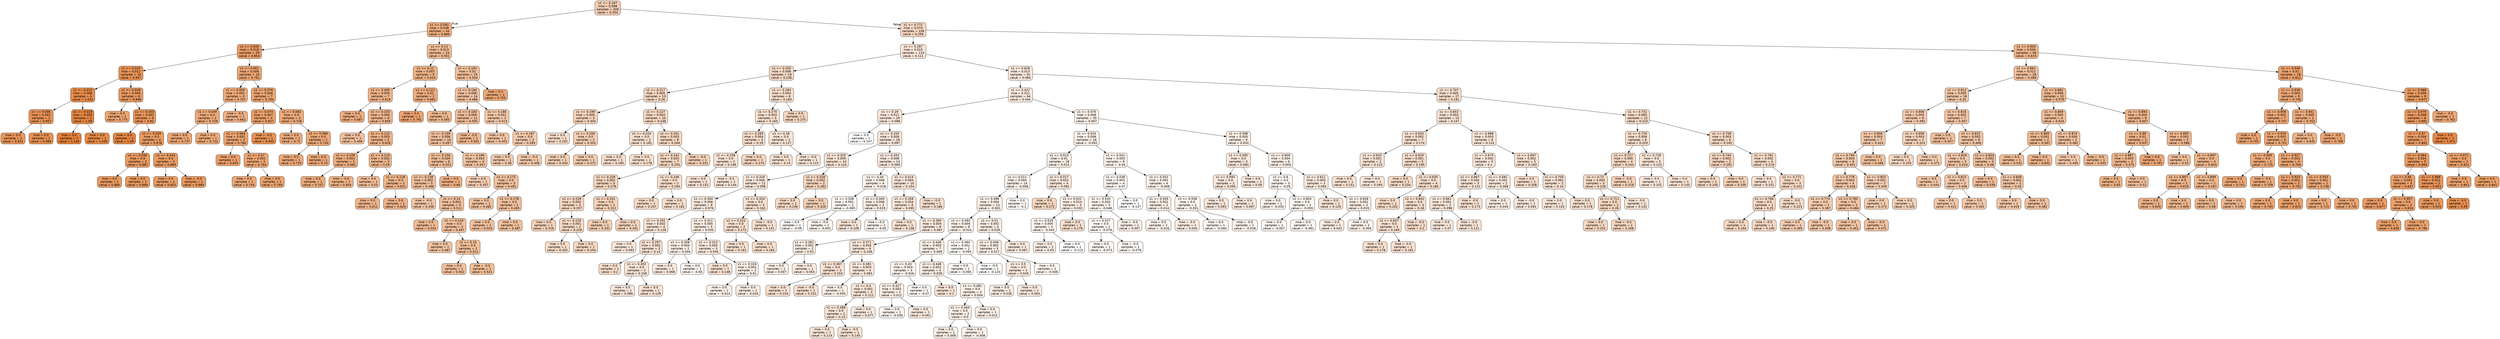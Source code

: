 digraph Tree {
node [shape=box, style="filled, rounded", color="black", fontname=helvetica] ;
edge [fontname=helvetica] ;
0 [label="x1 <= 0.197\nmse = 0.098\nsamples = 200\nvalue = 0.354", fillcolor="#e5813963"] ;
1 [label="x1 <= 0.092\nmse = 0.038\nsamples = 44\nvalue = 0.689", fillcolor="#e58139a5"] ;
0 -> 1 [labeldistance=2.5, labelangle=45, headlabel="True"] ;
2 [label="x1 <= 0.046\nmse = 0.018\nsamples = 20\nvalue = 0.854", fillcolor="#e58139c6"] ;
1 -> 2 ;
3 [label="x1 <= 0.023\nmse = 0.012\nsamples = 10\nvalue = 0.947", fillcolor="#e58139d8"] ;
2 -> 3 ;
4 [label="x1 <= 0.012\nmse = 0.006\nsamples = 4\nvalue = 1.023", fillcolor="#e58139e7"] ;
3 -> 4 ;
5 [label="x1 <= 0.006\nmse = 0.001\nsamples = 2\nvalue = 0.957", fillcolor="#e58139da"] ;
4 -> 5 ;
6 [label="mse = 0.0\nsamples = 1\nvalue = 0.931", fillcolor="#e58139d5"] ;
5 -> 6 ;
7 [label="mse = 0.0\nsamples = 1\nvalue = 0.984", fillcolor="#e58139df"] ;
5 -> 7 ;
8 [label="x1 <= 0.019\nmse = 0.003\nsamples = 2\nvalue = 1.09", fillcolor="#e58139f4"] ;
4 -> 8 ;
9 [label="mse = 0.0\nsamples = 1\nvalue = 1.144", fillcolor="#e58139ff"] ;
8 -> 9 ;
10 [label="mse = 0.0\nsamples = 1\nvalue = 1.035", fillcolor="#e58139ea"] ;
8 -> 10 ;
11 [label="x1 <= 0.028\nmse = 0.009\nsamples = 6\nvalue = 0.896", fillcolor="#e58139ce"] ;
3 -> 11 ;
12 [label="mse = 0.0\nsamples = 1\nvalue = 0.775", fillcolor="#e58139b6"] ;
11 -> 12 ;
13 [label="x1 <= 0.033\nmse = 0.007\nsamples = 5\nvalue = 0.92", fillcolor="#e58139d3"] ;
11 -> 13 ;
14 [label="mse = 0.0\nsamples = 1\nvalue = 1.09", fillcolor="#e58139f4"] ;
13 -> 14 ;
15 [label="x1 <= 0.039\nmse = 0.0\nsamples = 4\nvalue = 0.878", fillcolor="#e58139ca"] ;
13 -> 15 ;
16 [label="x1 <= 0.036\nmse = 0.0\nsamples = 2\nvalue = 0.887", fillcolor="#e58139cc"] ;
15 -> 16 ;
17 [label="mse = 0.0\nsamples = 1\nvalue = 0.884", fillcolor="#e58139cc"] ;
16 -> 17 ;
18 [label="mse = 0.0\nsamples = 1\nvalue = 0.889", fillcolor="#e58139cd"] ;
16 -> 18 ;
19 [label="x1 <= 0.043\nmse = 0.0\nsamples = 2\nvalue = 0.869", fillcolor="#e58139c9"] ;
15 -> 19 ;
20 [label="mse = 0.0\nsamples = 1\nvalue = 0.853", fillcolor="#e58139c6"] ;
19 -> 20 ;
21 [label="mse = -0.0\nsamples = 1\nvalue = 0.884", fillcolor="#e58139cc"] ;
19 -> 21 ;
22 [label="x1 <= 0.061\nmse = 0.006\nsamples = 10\nvalue = 0.761", fillcolor="#e58139b3"] ;
2 -> 22 ;
23 [label="x1 <= 0.055\nmse = 0.001\nsamples = 3\nvalue = 0.707", fillcolor="#e58139a9"] ;
22 -> 23 ;
24 [label="x1 <= 0.049\nmse = 0.0\nsamples = 2\nvalue = 0.729", fillcolor="#e58139ad"] ;
23 -> 24 ;
25 [label="mse = 0.0\nsamples = 1\nvalue = 0.737", fillcolor="#e58139af"] ;
24 -> 25 ;
26 [label="mse = 0.0\nsamples = 1\nvalue = 0.722", fillcolor="#e58139ac"] ;
24 -> 26 ;
27 [label="mse = -0.0\nsamples = 1\nvalue = 0.662", fillcolor="#e58139a0"] ;
23 -> 27 ;
28 [label="x1 <= 0.076\nmse = 0.006\nsamples = 7\nvalue = 0.784", fillcolor="#e58139b8"] ;
22 -> 28 ;
29 [label="x1 <= 0.074\nmse = 0.007\nsamples = 4\nvalue = 0.827", fillcolor="#e58139c0"] ;
28 -> 29 ;
30 [label="x1 <= 0.064\nmse = 0.001\nsamples = 3\nvalue = 0.784", fillcolor="#e58139b8"] ;
29 -> 30 ;
31 [label="mse = 0.0\nsamples = 1\nvalue = 0.825", fillcolor="#e58139c0"] ;
30 -> 31 ;
32 [label="x1 <= 0.07\nmse = 0.001\nsamples = 2\nvalue = 0.764", fillcolor="#e58139b4"] ;
30 -> 32 ;
33 [label="mse = 0.0\nsamples = 1\nvalue = 0.734", fillcolor="#e58139ae"] ;
32 -> 33 ;
34 [label="mse = 0.0\nsamples = 1\nvalue = 0.794", fillcolor="#e58139ba"] ;
32 -> 34 ;
35 [label="mse = -0.0\nsamples = 1\nvalue = 0.955", fillcolor="#e58139da"] ;
29 -> 35 ;
36 [label="x1 <= 0.083\nmse = 0.0\nsamples = 3\nvalue = 0.726", fillcolor="#e58139ac"] ;
28 -> 36 ;
37 [label="mse = 0.0\nsamples = 1\nvalue = 0.71", fillcolor="#e58139a9"] ;
36 -> 37 ;
38 [label="x1 <= 0.089\nmse = 0.0\nsamples = 2\nvalue = 0.734", fillcolor="#e58139ae"] ;
36 -> 38 ;
39 [label="mse = 0.0\nsamples = 1\nvalue = 0.729", fillcolor="#e58139ad"] ;
38 -> 39 ;
40 [label="mse = 0.0\nsamples = 1\nvalue = 0.74", fillcolor="#e58139af"] ;
38 -> 40 ;
41 [label="x1 <= 0.13\nmse = 0.013\nsamples = 24\nvalue = 0.552", fillcolor="#e581398a"] ;
1 -> 41 ;
42 [label="x1 <= 0.12\nmse = 0.007\nsamples = 9\nvalue = 0.633", fillcolor="#e581399a"] ;
41 -> 42 ;
43 [label="x1 <= 0.095\nmse = 0.005\nsamples = 7\nvalue = 0.616", fillcolor="#e5813997"] ;
42 -> 43 ;
44 [label="mse = 0.0\nsamples = 1\nvalue = 0.687", fillcolor="#e58139a5"] ;
43 -> 44 ;
45 [label="x1 <= 0.103\nmse = 0.005\nsamples = 6\nvalue = 0.605", fillcolor="#e5813995"] ;
43 -> 45 ;
46 [label="mse = 0.0\nsamples = 1\nvalue = 0.496", fillcolor="#e581397f"] ;
45 -> 46 ;
47 [label="x1 <= 0.112\nmse = 0.003\nsamples = 5\nvalue = 0.626", fillcolor="#e5813999"] ;
45 -> 47 ;
48 [label="x1 <= 0.109\nmse = 0.001\nsamples = 2\nvalue = 0.681", fillcolor="#e58139a3"] ;
47 -> 48 ;
49 [label="mse = 0.0\nsamples = 1\nvalue = 0.707", fillcolor="#e58139a9"] ;
48 -> 49 ;
50 [label="mse = -0.0\nsamples = 1\nvalue = 0.654", fillcolor="#e581399e"] ;
48 -> 50 ;
51 [label="x1 <= 0.115\nmse = 0.002\nsamples = 3\nvalue = 0.59", fillcolor="#e5813992"] ;
47 -> 51 ;
52 [label="mse = 0.0\nsamples = 1\nvalue = 0.53", fillcolor="#e5813986"] ;
51 -> 52 ;
53 [label="x1 <= 0.118\nmse = 0.0\nsamples = 2\nvalue = 0.621", fillcolor="#e5813998"] ;
51 -> 53 ;
54 [label="mse = 0.0\nsamples = 1\nvalue = 0.612", fillcolor="#e5813996"] ;
53 -> 54 ;
55 [label="mse = 0.0\nsamples = 1\nvalue = 0.629", fillcolor="#e5813999"] ;
53 -> 55 ;
56 [label="x1 <= 0.121\nmse = 0.01\nsamples = 2\nvalue = 0.692", fillcolor="#e58139a6"] ;
42 -> 56 ;
57 [label="mse = 0.0\nsamples = 1\nvalue = 0.791", fillcolor="#e58139b9"] ;
56 -> 57 ;
58 [label="mse = 0.0\nsamples = 1\nvalue = 0.593", fillcolor="#e5813992"] ;
56 -> 58 ;
59 [label="x1 <= 0.191\nmse = 0.01\nsamples = 15\nvalue = 0.504", fillcolor="#e5813981"] ;
41 -> 59 ;
60 [label="x1 <= 0.184\nmse = 0.006\nsamples = 14\nvalue = 0.486", fillcolor="#e581397d"] ;
59 -> 60 ;
61 [label="x1 <= 0.183\nmse = 0.006\nsamples = 11\nvalue = 0.505", fillcolor="#e5813981"] ;
60 -> 61 ;
62 [label="x1 <= 0.159\nmse = 0.006\nsamples = 10\nvalue = 0.497", fillcolor="#e581397f"] ;
61 -> 62 ;
63 [label="x1 <= 0.156\nmse = 0.005\nsamples = 6\nvalue = 0.523", fillcolor="#e5813984"] ;
62 -> 63 ;
64 [label="x1 <= 0.139\nmse = 0.002\nsamples = 5\nvalue = 0.496", fillcolor="#e581397f"] ;
63 -> 64 ;
65 [label="mse = -0.0\nsamples = 1\nvalue = 0.436", fillcolor="#e5813973"] ;
64 -> 65 ;
66 [label="x1 <= 0.14\nmse = 0.001\nsamples = 4\nvalue = 0.511", fillcolor="#e5813982"] ;
64 -> 66 ;
67 [label="mse = 0.0\nsamples = 1\nvalue = 0.554", fillcolor="#e581398a"] ;
66 -> 67 ;
68 [label="x1 <= 0.143\nmse = 0.0\nsamples = 3\nvalue = 0.497", fillcolor="#e581397f"] ;
66 -> 68 ;
69 [label="mse = 0.0\nsamples = 1\nvalue = 0.467", fillcolor="#e5813979"] ;
68 -> 69 ;
70 [label="x1 <= 0.15\nmse = 0.0\nsamples = 2\nvalue = 0.512", fillcolor="#e5813982"] ;
68 -> 70 ;
71 [label="mse = 0.0\nsamples = 1\nvalue = 0.502", fillcolor="#e5813980"] ;
70 -> 71 ;
72 [label="mse = -0.0\nsamples = 1\nvalue = 0.521", fillcolor="#e5813984"] ;
70 -> 72 ;
73 [label="mse = 0.0\nsamples = 1\nvalue = 0.66", fillcolor="#e581399f"] ;
63 -> 73 ;
74 [label="x1 <= 0.166\nmse = 0.003\nsamples = 4\nvalue = 0.457", fillcolor="#e5813977"] ;
62 -> 74 ;
75 [label="mse = 0.0\nsamples = 1\nvalue = 0.357", fillcolor="#e5813964"] ;
74 -> 75 ;
76 [label="x1 <= 0.172\nmse = 0.0\nsamples = 3\nvalue = 0.491", fillcolor="#e581397e"] ;
74 -> 76 ;
77 [label="mse = 0.0\nsamples = 1\nvalue = 0.482", fillcolor="#e581397c"] ;
76 -> 77 ;
78 [label="x1 <= 0.178\nmse = 0.0\nsamples = 2\nvalue = 0.495", fillcolor="#e581397f"] ;
76 -> 78 ;
79 [label="mse = 0.0\nsamples = 1\nvalue = 0.503", fillcolor="#e5813980"] ;
78 -> 79 ;
80 [label="mse = 0.0\nsamples = 1\nvalue = 0.487", fillcolor="#e581397d"] ;
78 -> 80 ;
81 [label="mse = -0.0\nsamples = 1\nvalue = 0.591", fillcolor="#e5813992"] ;
61 -> 81 ;
82 [label="x1 <= 0.186\nmse = 0.001\nsamples = 3\nvalue = 0.413", fillcolor="#e581396f"] ;
60 -> 82 ;
83 [label="mse = 0.0\nsamples = 1\nvalue = 0.453", fillcolor="#e5813977"] ;
82 -> 83 ;
84 [label="x1 <= 0.187\nmse = 0.0\nsamples = 2\nvalue = 0.393", fillcolor="#e581396b"] ;
82 -> 84 ;
85 [label="mse = 0.0\nsamples = 1\nvalue = 0.38", fillcolor="#e5813968"] ;
84 -> 85 ;
86 [label="mse = -0.0\nsamples = 1\nvalue = 0.406", fillcolor="#e581396d"] ;
84 -> 86 ;
87 [label="mse = 0.0\nsamples = 1\nvalue = 0.755", fillcolor="#e58139b2"] ;
59 -> 87 ;
88 [label="x1 <= 0.772\nmse = 0.074\nsamples = 156\nvalue = 0.259", fillcolor="#e5813950"] ;
0 -> 88 [labeldistance=2.5, labelangle=-45, headlabel="False"] ;
89 [label="x1 <= 0.287\nmse = 0.015\nsamples = 110\nvalue = 0.111", fillcolor="#e5813933"] ;
88 -> 89 ;
90 [label="x1 <= 0.255\nmse = 0.006\nsamples = 19\nvalue = 0.236", fillcolor="#e581394c"] ;
89 -> 90 ;
91 [label="x1 <= 0.217\nmse = 0.005\nsamples = 13\nvalue = 0.26", fillcolor="#e5813951"] ;
90 -> 91 ;
92 [label="x1 <= 0.199\nmse = 0.005\nsamples = 3\nvalue = 0.303", fillcolor="#e5813959"] ;
91 -> 92 ;
93 [label="mse = 0.0\nsamples = 1\nvalue = 0.202", fillcolor="#e5813945"] ;
92 -> 93 ;
94 [label="x1 <= 0.206\nmse = 0.0\nsamples = 2\nvalue = 0.353", fillcolor="#e5813963"] ;
92 -> 94 ;
95 [label="mse = 0.0\nsamples = 1\nvalue = 0.334", fillcolor="#e581395f"] ;
94 -> 95 ;
96 [label="mse = 0.0\nsamples = 1\nvalue = 0.372", fillcolor="#e5813967"] ;
94 -> 96 ;
97 [label="x1 <= 0.227\nmse = 0.004\nsamples = 10\nvalue = 0.248", fillcolor="#e581394e"] ;
91 -> 97 ;
98 [label="x1 <= 0.224\nmse = 0.0\nsamples = 2\nvalue = 0.181", fillcolor="#e5813941"] ;
97 -> 98 ;
99 [label="mse = 0.0\nsamples = 1\nvalue = 0.185", fillcolor="#e5813942"] ;
98 -> 99 ;
100 [label="mse = 0.0\nsamples = 1\nvalue = 0.178", fillcolor="#e5813940"] ;
98 -> 100 ;
101 [label="x1 <= 0.251\nmse = 0.003\nsamples = 8\nvalue = 0.264", fillcolor="#e5813951"] ;
97 -> 101 ;
102 [label="x1 <= 0.242\nmse = 0.003\nsamples = 7\nvalue = 0.255", fillcolor="#e581394f"] ;
101 -> 102 ;
103 [label="x1 <= 0.239\nmse = 0.002\nsamples = 5\nvalue = 0.279", fillcolor="#e5813954"] ;
102 -> 103 ;
104 [label="x1 <= 0.228\nmse = 0.002\nsamples = 3\nvalue = 0.257", fillcolor="#e5813950"] ;
103 -> 104 ;
105 [label="mse = 0.0\nsamples = 1\nvalue = 0.316", fillcolor="#e581395b"] ;
104 -> 105 ;
106 [label="x1 <= 0.233\nmse = 0.001\nsamples = 2\nvalue = 0.228", fillcolor="#e581394a"] ;
104 -> 106 ;
107 [label="mse = 0.0\nsamples = 1\nvalue = 0.202", fillcolor="#e5813945"] ;
106 -> 107 ;
108 [label="mse = 0.0\nsamples = 1\nvalue = 0.254", fillcolor="#e581394f"] ;
106 -> 108 ;
109 [label="x1 <= 0.241\nmse = 0.0\nsamples = 2\nvalue = 0.312", fillcolor="#e581395b"] ;
103 -> 109 ;
110 [label="mse = 0.0\nsamples = 1\nvalue = 0.332", fillcolor="#e581395f"] ;
109 -> 110 ;
111 [label="mse = 0.0\nsamples = 1\nvalue = 0.291", fillcolor="#e5813957"] ;
109 -> 111 ;
112 [label="x1 <= 0.246\nmse = 0.0\nsamples = 2\nvalue = 0.194", fillcolor="#e5813943"] ;
102 -> 112 ;
113 [label="mse = 0.0\nsamples = 1\nvalue = 0.207", fillcolor="#e5813946"] ;
112 -> 113 ;
114 [label="mse = 0.0\nsamples = 1\nvalue = 0.181", fillcolor="#e5813941"] ;
112 -> 114 ;
115 [label="mse = -0.0\nsamples = 1\nvalue = 0.331", fillcolor="#e581395f"] ;
101 -> 115 ;
116 [label="x1 <= 0.283\nmse = 0.004\nsamples = 6\nvalue = 0.183", fillcolor="#e5813941"] ;
90 -> 116 ;
117 [label="x1 <= 0.275\nmse = 0.003\nsamples = 5\nvalue = 0.165", fillcolor="#e581393e"] ;
116 -> 117 ;
118 [label="x1 <= 0.265\nmse = 0.004\nsamples = 3\nvalue = 0.19", fillcolor="#e5813943"] ;
117 -> 118 ;
119 [label="x1 <= 0.258\nmse = 0.0\nsamples = 2\nvalue = 0.148", fillcolor="#e581393a"] ;
118 -> 119 ;
120 [label="mse = 0.0\nsamples = 1\nvalue = 0.152", fillcolor="#e581393b"] ;
119 -> 120 ;
121 [label="mse = -0.0\nsamples = 1\nvalue = 0.144", fillcolor="#e581393a"] ;
119 -> 121 ;
122 [label="mse = 0.0\nsamples = 1\nvalue = 0.274", fillcolor="#e5813953"] ;
118 -> 122 ;
123 [label="x1 <= 0.28\nmse = 0.0\nsamples = 2\nvalue = 0.127", fillcolor="#e5813936"] ;
117 -> 123 ;
124 [label="mse = 0.0\nsamples = 1\nvalue = 0.14", fillcolor="#e5813939"] ;
123 -> 124 ;
125 [label="mse = -0.0\nsamples = 1\nvalue = 0.115", fillcolor="#e5813934"] ;
123 -> 125 ;
126 [label="mse = 0.0\nsamples = 1\nvalue = 0.275", fillcolor="#e5813953"] ;
116 -> 126 ;
127 [label="x1 <= 0.628\nmse = 0.013\nsamples = 91\nvalue = 0.084", fillcolor="#e581392e"] ;
89 -> 127 ;
128 [label="x1 <= 0.422\nmse = 0.011\nsamples = 64\nvalue = 0.044", fillcolor="#e5813926"] ;
127 -> 128 ;
129 [label="x1 <= 0.29\nmse = 0.011\nsamples = 29\nvalue = 0.088", fillcolor="#e581392f"] ;
128 -> 129 ;
130 [label="mse = 0.0\nsamples = 1\nvalue = -0.147", fillcolor="#e5813900"] ;
129 -> 130 ;
131 [label="x1 <= 0.334\nmse = 0.009\nsamples = 28\nvalue = 0.097", fillcolor="#e5813930"] ;
129 -> 131 ;
132 [label="x1 <= 0.325\nmse = 0.009\nsamples = 14\nvalue = 0.124", fillcolor="#e5813936"] ;
131 -> 132 ;
133 [label="x1 <= 0.319\nmse = 0.006\nsamples = 12\nvalue = 0.098", fillcolor="#e5813930"] ;
132 -> 133 ;
134 [label="x1 <= 0.304\nmse = 0.006\nsamples = 9\nvalue = 0.076", fillcolor="#e581392c"] ;
133 -> 134 ;
135 [label="x1 <= 0.292\nmse = 0.002\nsamples = 4\nvalue = 0.128", fillcolor="#e5813936"] ;
134 -> 135 ;
136 [label="mse = 0.0\nsamples = 1\nvalue = 0.093", fillcolor="#e581392f"] ;
135 -> 136 ;
137 [label="x1 <= 0.297\nmse = 0.002\nsamples = 3\nvalue = 0.14", fillcolor="#e5813939"] ;
135 -> 137 ;
138 [label="mse = 0.0\nsamples = 1\nvalue = 0.2", fillcolor="#e5813945"] ;
137 -> 138 ;
139 [label="x1 <= 0.303\nmse = 0.0\nsamples = 2\nvalue = 0.109", fillcolor="#e5813933"] ;
137 -> 139 ;
140 [label="mse = 0.0\nsamples = 1\nvalue = 0.089", fillcolor="#e581392f"] ;
139 -> 140 ;
141 [label="mse = 0.0\nsamples = 1\nvalue = 0.129", fillcolor="#e5813937"] ;
139 -> 141 ;
142 [label="x1 <= 0.311\nmse = 0.005\nsamples = 5\nvalue = 0.035", fillcolor="#e5813924"] ;
134 -> 142 ;
143 [label="x1 <= 0.308\nmse = 0.004\nsamples = 2\nvalue = 0.004", fillcolor="#e581391e"] ;
142 -> 143 ;
144 [label="mse = 0.0\nsamples = 1\nvalue = 0.068", fillcolor="#e581392b"] ;
143 -> 144 ;
145 [label="mse = 0.0\nsamples = 1\nvalue = -0.06", fillcolor="#e5813911"] ;
143 -> 145 ;
146 [label="x1 <= 0.313\nmse = 0.005\nsamples = 3\nvalue = 0.056", fillcolor="#e5813928"] ;
142 -> 146 ;
147 [label="mse = 0.0\nsamples = 1\nvalue = 0.148", fillcolor="#e581393a"] ;
146 -> 147 ;
148 [label="x1 <= 0.316\nmse = 0.001\nsamples = 2\nvalue = 0.01", fillcolor="#e581391f"] ;
146 -> 148 ;
149 [label="mse = 0.0\nsamples = 1\nvalue = -0.014", fillcolor="#e581391a"] ;
148 -> 149 ;
150 [label="mse = 0.0\nsamples = 1\nvalue = 0.034", fillcolor="#e5813924"] ;
148 -> 150 ;
151 [label="x1 <= 0.324\nmse = 0.0\nsamples = 3\nvalue = 0.162", fillcolor="#e581393d"] ;
133 -> 151 ;
152 [label="x1 <= 0.322\nmse = 0.0\nsamples = 2\nvalue = 0.172", fillcolor="#e581393f"] ;
151 -> 152 ;
153 [label="mse = 0.0\nsamples = 1\nvalue = 0.161", fillcolor="#e581393d"] ;
152 -> 153 ;
154 [label="mse = 0.0\nsamples = 1\nvalue = 0.184", fillcolor="#e5813941"] ;
152 -> 154 ;
155 [label="mse = -0.0\nsamples = 1\nvalue = 0.141", fillcolor="#e5813939"] ;
151 -> 155 ;
156 [label="x1 <= 0.328\nmse = 0.002\nsamples = 2\nvalue = 0.282", fillcolor="#e5813955"] ;
132 -> 156 ;
157 [label="mse = 0.0\nsamples = 1\nvalue = 0.236", fillcolor="#e581394c"] ;
156 -> 157 ;
158 [label="mse = 0.0\nsamples = 1\nvalue = 0.329", fillcolor="#e581395e"] ;
156 -> 158 ;
159 [label="x1 <= 0.353\nmse = 0.008\nsamples = 14\nvalue = 0.069", fillcolor="#e581392b"] ;
131 -> 159 ;
160 [label="x1 <= 0.34\nmse = 0.006\nsamples = 4\nvalue = -0.018", fillcolor="#e581391a"] ;
159 -> 160 ;
161 [label="x1 <= 0.338\nmse = 0.001\nsamples = 2\nvalue = -0.065", fillcolor="#e5813910"] ;
160 -> 161 ;
162 [label="mse = 0.0\nsamples = 1\nvalue = -0.09", fillcolor="#e581390b"] ;
161 -> 162 ;
163 [label="mse = -0.0\nsamples = 1\nvalue = -0.041", fillcolor="#e5813915"] ;
161 -> 163 ;
164 [label="x1 <= 0.345\nmse = 0.006\nsamples = 2\nvalue = 0.029", fillcolor="#e5813923"] ;
160 -> 164 ;
165 [label="mse = 0.0\nsamples = 1\nvalue = 0.109", fillcolor="#e5813933"] ;
164 -> 165 ;
166 [label="mse = -0.0\nsamples = 1\nvalue = -0.05", fillcolor="#e5813913"] ;
164 -> 166 ;
167 [label="x1 <= 0.414\nmse = 0.004\nsamples = 10\nvalue = 0.104", fillcolor="#e5813932"] ;
159 -> 167 ;
168 [label="x1 <= 0.358\nmse = 0.004\nsamples = 9\nvalue = 0.095", fillcolor="#e5813930"] ;
167 -> 168 ;
169 [label="mse = 0.0\nsamples = 1\nvalue = 0.158", fillcolor="#e581393c"] ;
168 -> 169 ;
170 [label="x1 <= 0.365\nmse = 0.004\nsamples = 8\nvalue = 0.087", fillcolor="#e581392e"] ;
168 -> 170 ;
171 [label="x1 <= 0.361\nmse = 0.001\nsamples = 2\nvalue = 0.03", fillcolor="#e5813923"] ;
170 -> 171 ;
172 [label="mse = 0.0\nsamples = 1\nvalue = 0.007", fillcolor="#e581391e"] ;
171 -> 172 ;
173 [label="mse = 0.0\nsamples = 1\nvalue = 0.054", fillcolor="#e5813928"] ;
171 -> 173 ;
174 [label="x1 <= 0.371\nmse = 0.003\nsamples = 6\nvalue = 0.106", fillcolor="#e5813932"] ;
170 -> 174 ;
175 [label="x1 <= 0.367\nmse = 0.0\nsamples = 2\nvalue = 0.153", fillcolor="#e581393b"] ;
174 -> 175 ;
176 [label="mse = 0.0\nsamples = 1\nvalue = 0.154", fillcolor="#e581393c"] ;
175 -> 176 ;
177 [label="mse = -0.0\nsamples = 1\nvalue = 0.152", fillcolor="#e581393b"] ;
175 -> 177 ;
178 [label="x1 <= 0.381\nmse = 0.003\nsamples = 4\nvalue = 0.083", fillcolor="#e581392d"] ;
174 -> 178 ;
179 [label="mse = 0.0\nsamples = 1\nvalue = -0.005", fillcolor="#e581391c"] ;
178 -> 179 ;
180 [label="x1 <= 0.4\nmse = 0.001\nsamples = 3\nvalue = 0.112", fillcolor="#e5813933"] ;
178 -> 180 ;
181 [label="x1 <= 0.388\nmse = 0.0\nsamples = 2\nvalue = 0.13", fillcolor="#e5813937"] ;
180 -> 181 ;
182 [label="mse = 0.0\nsamples = 1\nvalue = 0.114", fillcolor="#e5813934"] ;
181 -> 182 ;
183 [label="mse = -0.0\nsamples = 1\nvalue = 0.145", fillcolor="#e581393a"] ;
181 -> 183 ;
184 [label="mse = 0.0\nsamples = 1\nvalue = 0.077", fillcolor="#e581392c"] ;
180 -> 184 ;
185 [label="mse = -0.0\nsamples = 1\nvalue = 0.186", fillcolor="#e5813942"] ;
167 -> 185 ;
186 [label="x1 <= 0.576\nmse = 0.008\nsamples = 35\nvalue = 0.007", fillcolor="#e581391e"] ;
128 -> 186 ;
187 [label="x1 <= 0.524\nmse = 0.008\nsamples = 26\nvalue = -0.002", fillcolor="#e581391d"] ;
186 -> 187 ;
188 [label="x1 <= 0.513\nmse = 0.01\nsamples = 18\nvalue = 0.014", fillcolor="#e5813920"] ;
187 -> 188 ;
189 [label="x1 <= 0.511\nmse = 0.004\nsamples = 14\nvalue = -0.008", fillcolor="#e581391c"] ;
188 -> 189 ;
190 [label="x1 <= 0.496\nmse = 0.004\nsamples = 13\nvalue = -0.001", fillcolor="#e581391d"] ;
189 -> 190 ;
191 [label="x1 <= 0.492\nmse = 0.004\nsamples = 9\nvalue = -0.014", fillcolor="#e581391a"] ;
190 -> 191 ;
192 [label="x1 <= 0.436\nmse = 0.003\nsamples = 7\nvalue = 0.009", fillcolor="#e581391f"] ;
191 -> 192 ;
193 [label="x1 <= 0.43\nmse = 0.003\nsamples = 3\nvalue = -0.016", fillcolor="#e581391a"] ;
192 -> 193 ;
194 [label="x1 <= 0.427\nmse = 0.003\nsamples = 2\nvalue = 0.011", fillcolor="#e581391f"] ;
193 -> 194 ;
195 [label="mse = 0.0\nsamples = 1\nvalue = -0.039", fillcolor="#e5813915"] ;
194 -> 195 ;
196 [label="mse = 0.0\nsamples = 1\nvalue = 0.061", fillcolor="#e5813929"] ;
194 -> 196 ;
197 [label="mse = 0.0\nsamples = 1\nvalue = -0.07", fillcolor="#e581390f"] ;
193 -> 197 ;
198 [label="x1 <= 0.448\nmse = 0.002\nsamples = 4\nvalue = 0.028", fillcolor="#e5813923"] ;
192 -> 198 ;
199 [label="mse = 0.0\nsamples = 1\nvalue = 0.1", fillcolor="#e5813931"] ;
198 -> 199 ;
200 [label="x1 <= 0.481\nmse = 0.0\nsamples = 3\nvalue = 0.004", fillcolor="#e581391e"] ;
198 -> 200 ;
201 [label="x1 <= 0.464\nmse = 0.0\nsamples = 2\nvalue = 0.0", fillcolor="#e581391d"] ;
200 -> 201 ;
202 [label="mse = 0.0\nsamples = 1\nvalue = 0.009", fillcolor="#e581391f"] ;
201 -> 202 ;
203 [label="mse = 0.0\nsamples = 1\nvalue = -0.008", fillcolor="#e581391b"] ;
201 -> 203 ;
204 [label="mse = 0.0\nsamples = 1\nvalue = 0.012", fillcolor="#e581391f"] ;
200 -> 204 ;
205 [label="x1 <= 0.494\nmse = 0.001\nsamples = 2\nvalue = -0.095", fillcolor="#e581390a"] ;
191 -> 205 ;
206 [label="mse = 0.0\nsamples = 1\nvalue = -0.065", fillcolor="#e5813910"] ;
205 -> 206 ;
207 [label="mse = -0.0\nsamples = 1\nvalue = -0.124", fillcolor="#e5813905"] ;
205 -> 207 ;
208 [label="x1 <= 0.51\nmse = 0.002\nsamples = 4\nvalue = 0.029", fillcolor="#e5813923"] ;
190 -> 208 ;
209 [label="x1 <= 0.506\nmse = 0.002\nsamples = 3\nvalue = 0.017", fillcolor="#e5813920"] ;
208 -> 209 ;
210 [label="x1 <= 0.5\nmse = 0.0\nsamples = 2\nvalue = 0.049", fillcolor="#e5813927"] ;
209 -> 210 ;
211 [label="mse = 0.0\nsamples = 1\nvalue = 0.036", fillcolor="#e5813924"] ;
210 -> 211 ;
212 [label="mse = 0.0\nsamples = 1\nvalue = 0.063", fillcolor="#e581392a"] ;
210 -> 212 ;
213 [label="mse = 0.0\nsamples = 1\nvalue = -0.048", fillcolor="#e5813914"] ;
209 -> 213 ;
214 [label="mse = 0.0\nsamples = 1\nvalue = 0.067", fillcolor="#e581392a"] ;
208 -> 214 ;
215 [label="mse = 0.0\nsamples = 1\nvalue = -0.1", fillcolor="#e5813909"] ;
189 -> 215 ;
216 [label="x1 <= 0.517\nmse = 0.022\nsamples = 4\nvalue = 0.092", fillcolor="#e581392f"] ;
188 -> 216 ;
217 [label="mse = 0.0\nsamples = 1\nvalue = 0.273", fillcolor="#e5813953"] ;
216 -> 217 ;
218 [label="x1 <= 0.521\nmse = 0.014\nsamples = 3\nvalue = 0.032", fillcolor="#e5813923"] ;
216 -> 218 ;
219 [label="x1 <= 0.519\nmse = 0.005\nsamples = 2\nvalue = -0.042", fillcolor="#e5813915"] ;
218 -> 219 ;
220 [label="mse = 0.0\nsamples = 1\nvalue = 0.03", fillcolor="#e5813923"] ;
219 -> 220 ;
221 [label="mse = 0.0\nsamples = 1\nvalue = -0.113", fillcolor="#e5813907"] ;
219 -> 221 ;
222 [label="mse = 0.0\nsamples = 1\nvalue = 0.179", fillcolor="#e5813940"] ;
218 -> 222 ;
223 [label="x1 <= 0.541\nmse = 0.003\nsamples = 8\nvalue = -0.04", fillcolor="#e5813915"] ;
187 -> 223 ;
224 [label="x1 <= 0.538\nmse = 0.003\nsamples = 4\nvalue = -0.07", fillcolor="#e581390f"] ;
223 -> 224 ;
225 [label="x1 <= 0.533\nmse = 0.002\nsamples = 3\nvalue = -0.048", fillcolor="#e5813914"] ;
224 -> 225 ;
226 [label="x1 <= 0.527\nmse = 0.0\nsamples = 2\nvalue = -0.076", fillcolor="#e581390e"] ;
225 -> 226 ;
227 [label="mse = 0.0\nsamples = 1\nvalue = -0.073", fillcolor="#e581390f"] ;
226 -> 227 ;
228 [label="mse = -0.0\nsamples = 1\nvalue = -0.079", fillcolor="#e581390e"] ;
226 -> 228 ;
229 [label="mse = -0.0\nsamples = 1\nvalue = 0.007", fillcolor="#e581391f"] ;
225 -> 229 ;
230 [label="mse = 0.0\nsamples = 1\nvalue = -0.137", fillcolor="#e5813902"] ;
224 -> 230 ;
231 [label="x1 <= 0.551\nmse = 0.001\nsamples = 4\nvalue = -0.009", fillcolor="#e581391b"] ;
223 -> 231 ;
232 [label="x1 <= 0.545\nmse = 0.001\nsamples = 2\nvalue = 0.014", fillcolor="#e5813920"] ;
231 -> 232 ;
233 [label="mse = 0.0\nsamples = 1\nvalue = -0.016", fillcolor="#e581391a"] ;
232 -> 233 ;
234 [label="mse = -0.0\nsamples = 1\nvalue = 0.045", fillcolor="#e5813926"] ;
232 -> 234 ;
235 [label="x1 <= 0.558\nmse = 0.0\nsamples = 2\nvalue = -0.031", fillcolor="#e5813917"] ;
231 -> 235 ;
236 [label="mse = 0.0\nsamples = 1\nvalue = -0.044", fillcolor="#e5813914"] ;
235 -> 236 ;
237 [label="mse = -0.0\nsamples = 1\nvalue = -0.018", fillcolor="#e5813919"] ;
235 -> 237 ;
238 [label="x1 <= 0.598\nmse = 0.005\nsamples = 9\nvalue = 0.033", fillcolor="#e5813924"] ;
186 -> 238 ;
239 [label="x1 <= 0.595\nmse = 0.0\nsamples = 3\nvalue = 0.093", fillcolor="#e581392f"] ;
238 -> 239 ;
240 [label="x1 <= 0.592\nmse = 0.0\nsamples = 2\nvalue = 0.095", fillcolor="#e5813930"] ;
239 -> 240 ;
241 [label="mse = 0.0\nsamples = 1\nvalue = 0.093", fillcolor="#e581392f"] ;
240 -> 241 ;
242 [label="mse = 0.0\nsamples = 1\nvalue = 0.097", fillcolor="#e5813930"] ;
240 -> 242 ;
243 [label="mse = 0.0\nsamples = 1\nvalue = 0.09", fillcolor="#e581392f"] ;
239 -> 243 ;
244 [label="x1 <= 0.609\nmse = 0.004\nsamples = 6\nvalue = 0.003", fillcolor="#e581391e"] ;
238 -> 244 ;
245 [label="x1 <= 0.6\nmse = 0.0\nsamples = 3\nvalue = -0.05", fillcolor="#e5813913"] ;
244 -> 245 ;
246 [label="mse = 0.0\nsamples = 1\nvalue = -0.033", fillcolor="#e5813917"] ;
245 -> 246 ;
247 [label="x1 <= 0.604\nmse = 0.0\nsamples = 2\nvalue = -0.059", fillcolor="#e5813911"] ;
245 -> 247 ;
248 [label="mse = 0.0\nsamples = 1\nvalue = -0.057", fillcolor="#e5813912"] ;
247 -> 248 ;
249 [label="mse = 0.0\nsamples = 1\nvalue = -0.061", fillcolor="#e5813911"] ;
247 -> 249 ;
250 [label="x1 <= 0.611\nmse = 0.003\nsamples = 3\nvalue = 0.056", fillcolor="#e5813928"] ;
244 -> 250 ;
251 [label="mse = 0.0\nsamples = 1\nvalue = 0.129", fillcolor="#e5813937"] ;
250 -> 251 ;
252 [label="x1 <= 0.618\nmse = 0.001\nsamples = 2\nvalue = 0.019", fillcolor="#e5813921"] ;
250 -> 252 ;
253 [label="mse = 0.0\nsamples = 1\nvalue = 0.042", fillcolor="#e5813925"] ;
252 -> 253 ;
254 [label="mse = 0.0\nsamples = 1\nvalue = -0.004", fillcolor="#e581391c"] ;
252 -> 254 ;
255 [label="x1 <= 0.707\nmse = 0.005\nsamples = 27\nvalue = 0.181", fillcolor="#e5813941"] ;
127 -> 255 ;
256 [label="x1 <= 0.653\nmse = 0.003\nsamples = 15\nvalue = 0.147", fillcolor="#e581393a"] ;
255 -> 256 ;
257 [label="x1 <= 0.633\nmse = 0.002\nsamples = 7\nvalue = 0.174", fillcolor="#e5813940"] ;
256 -> 257 ;
258 [label="x1 <= 0.633\nmse = 0.001\nsamples = 2\nvalue = 0.123", fillcolor="#e5813935"] ;
257 -> 258 ;
259 [label="mse = 0.0\nsamples = 1\nvalue = 0.151", fillcolor="#e581393b"] ;
258 -> 259 ;
260 [label="mse = 0.0\nsamples = 1\nvalue = 0.094", fillcolor="#e5813930"] ;
258 -> 260 ;
261 [label="x1 <= 0.633\nmse = 0.001\nsamples = 5\nvalue = 0.195", fillcolor="#e5813944"] ;
257 -> 261 ;
262 [label="mse = 0.0\nsamples = 1\nvalue = 0.234", fillcolor="#e581394b"] ;
261 -> 262 ;
263 [label="x1 <= 0.635\nmse = 0.0\nsamples = 4\nvalue = 0.185", fillcolor="#e5813942"] ;
261 -> 263 ;
264 [label="mse = 0.0\nsamples = 1\nvalue = 0.202", fillcolor="#e5813945"] ;
263 -> 264 ;
265 [label="x1 <= 0.641\nmse = 0.0\nsamples = 3\nvalue = 0.18", fillcolor="#e5813941"] ;
263 -> 265 ;
266 [label="x1 <= 0.637\nmse = 0.0\nsamples = 2\nvalue = 0.169", fillcolor="#e581393f"] ;
265 -> 266 ;
267 [label="mse = 0.0\nsamples = 1\nvalue = 0.178", fillcolor="#e5813940"] ;
266 -> 267 ;
268 [label="mse = -0.0\nsamples = 1\nvalue = 0.161", fillcolor="#e581393d"] ;
266 -> 268 ;
269 [label="mse = -0.0\nsamples = 1\nvalue = 0.2", fillcolor="#e5813945"] ;
265 -> 269 ;
270 [label="x1 <= 0.688\nmse = 0.003\nsamples = 8\nvalue = 0.124", fillcolor="#e5813935"] ;
256 -> 270 ;
271 [label="x1 <= 0.675\nmse = 0.002\nsamples = 5\nvalue = 0.1", fillcolor="#e5813931"] ;
270 -> 271 ;
272 [label="x1 <= 0.667\nmse = 0.002\nsamples = 3\nvalue = 0.121", fillcolor="#e5813935"] ;
271 -> 272 ;
273 [label="x1 <= 0.661\nmse = 0.001\nsamples = 2\nvalue = 0.096", fillcolor="#e5813930"] ;
272 -> 273 ;
274 [label="mse = 0.0\nsamples = 1\nvalue = 0.07", fillcolor="#e581392b"] ;
273 -> 274 ;
275 [label="mse = -0.0\nsamples = 1\nvalue = 0.121", fillcolor="#e5813935"] ;
273 -> 275 ;
276 [label="mse = -0.0\nsamples = 1\nvalue = 0.173", fillcolor="#e581393f"] ;
272 -> 276 ;
277 [label="x1 <= 0.681\nmse = 0.001\nsamples = 2\nvalue = 0.068", fillcolor="#e581392a"] ;
271 -> 277 ;
278 [label="mse = 0.0\nsamples = 1\nvalue = 0.044", fillcolor="#e5813926"] ;
277 -> 278 ;
279 [label="mse = -0.0\nsamples = 1\nvalue = 0.091", fillcolor="#e581392f"] ;
277 -> 279 ;
280 [label="x1 <= 0.697\nmse = 0.002\nsamples = 3\nvalue = 0.163", fillcolor="#e581393d"] ;
270 -> 280 ;
281 [label="mse = 0.0\nsamples = 1\nvalue = 0.208", fillcolor="#e5813946"] ;
280 -> 281 ;
282 [label="x1 <= 0.705\nmse = 0.001\nsamples = 2\nvalue = 0.14", fillcolor="#e5813939"] ;
280 -> 282 ;
283 [label="mse = 0.0\nsamples = 1\nvalue = 0.103", fillcolor="#e5813931"] ;
282 -> 283 ;
284 [label="mse = 0.0\nsamples = 1\nvalue = 0.178", fillcolor="#e5813940"] ;
282 -> 284 ;
285 [label="x1 <= 0.731\nmse = 0.005\nsamples = 12\nvalue = 0.223", fillcolor="#e5813949"] ;
255 -> 285 ;
286 [label="x1 <= 0.729\nmse = 0.006\nsamples = 6\nvalue = 0.203", fillcolor="#e5813945"] ;
285 -> 286 ;
287 [label="x1 <= 0.727\nmse = 0.005\nsamples = 4\nvalue = 0.243", fillcolor="#e581394d"] ;
286 -> 287 ;
288 [label="x1 <= 0.72\nmse = 0.004\nsamples = 3\nvalue = 0.218", fillcolor="#e5813948"] ;
287 -> 288 ;
289 [label="x1 <= 0.711\nmse = 0.0\nsamples = 2\nvalue = 0.26", fillcolor="#e5813950"] ;
288 -> 289 ;
290 [label="mse = 0.0\nsamples = 1\nvalue = 0.252", fillcolor="#e581394f"] ;
289 -> 290 ;
291 [label="mse = -0.0\nsamples = 1\nvalue = 0.268", fillcolor="#e5813952"] ;
289 -> 291 ;
292 [label="mse = -0.0\nsamples = 1\nvalue = 0.132", fillcolor="#e5813937"] ;
288 -> 292 ;
293 [label="mse = -0.0\nsamples = 1\nvalue = 0.318", fillcolor="#e581395c"] ;
287 -> 293 ;
294 [label="x1 <= 0.729\nmse = 0.0\nsamples = 2\nvalue = 0.123", fillcolor="#e5813935"] ;
286 -> 294 ;
295 [label="mse = 0.0\nsamples = 1\nvalue = 0.102", fillcolor="#e5813931"] ;
294 -> 295 ;
296 [label="mse = 0.0\nsamples = 1\nvalue = 0.145", fillcolor="#e581393a"] ;
294 -> 296 ;
297 [label="x1 <= 0.758\nmse = 0.003\nsamples = 6\nvalue = 0.243", fillcolor="#e581394d"] ;
285 -> 297 ;
298 [label="x1 <= 0.744\nmse = 0.002\nsamples = 2\nvalue = 0.292", fillcolor="#e5813957"] ;
297 -> 298 ;
299 [label="mse = 0.0\nsamples = 1\nvalue = 0.245", fillcolor="#e581394d"] ;
298 -> 299 ;
300 [label="mse = 0.0\nsamples = 1\nvalue = 0.339", fillcolor="#e5813960"] ;
298 -> 300 ;
301 [label="x1 <= 0.761\nmse = 0.002\nsamples = 4\nvalue = 0.219", fillcolor="#e5813948"] ;
297 -> 301 ;
302 [label="mse = 0.0\nsamples = 1\nvalue = 0.152", fillcolor="#e581393b"] ;
301 -> 302 ;
303 [label="x1 <= 0.771\nmse = 0.0\nsamples = 3\nvalue = 0.241", fillcolor="#e581394d"] ;
301 -> 303 ;
304 [label="x1 <= 0.766\nmse = 0.0\nsamples = 2\nvalue = 0.25", fillcolor="#e581394e"] ;
303 -> 304 ;
305 [label="mse = 0.0\nsamples = 1\nvalue = 0.254", fillcolor="#e581394f"] ;
304 -> 305 ;
306 [label="mse = -0.0\nsamples = 1\nvalue = 0.246", fillcolor="#e581394e"] ;
304 -> 306 ;
307 [label="mse = -0.0\nsamples = 1\nvalue = 0.223", fillcolor="#e5813949"] ;
303 -> 307 ;
308 [label="x1 <= 0.904\nmse = 0.036\nsamples = 46\nvalue = 0.615", fillcolor="#e5813996"] ;
88 -> 308 ;
309 [label="x1 <= 0.862\nmse = 0.012\nsamples = 28\nvalue = 0.489", fillcolor="#e581397e"] ;
308 -> 309 ;
310 [label="x1 <= 0.812\nmse = 0.005\nsamples = 16\nvalue = 0.42", fillcolor="#e5813970"] ;
309 -> 310 ;
311 [label="x1 <= 0.808\nmse = 0.005\nsamples = 9\nvalue = 0.392", fillcolor="#e581396a"] ;
310 -> 311 ;
312 [label="x1 <= 0.806\nmse = 0.003\nsamples = 7\nvalue = 0.414", fillcolor="#e581396f"] ;
311 -> 312 ;
313 [label="x1 <= 0.794\nmse = 0.003\nsamples = 6\nvalue = 0.401", fillcolor="#e581396c"] ;
312 -> 313 ;
314 [label="x1 <= 0.778\nmse = 0.002\nsamples = 4\nvalue = 0.426", fillcolor="#e5813971"] ;
313 -> 314 ;
315 [label="x1 <= 0.774\nmse = 0.0\nsamples = 2\nvalue = 0.387", fillcolor="#e5813969"] ;
314 -> 315 ;
316 [label="mse = 0.0\nsamples = 1\nvalue = 0.365", fillcolor="#e5813965"] ;
315 -> 316 ;
317 [label="mse = -0.0\nsamples = 1\nvalue = 0.408", fillcolor="#e581396e"] ;
315 -> 317 ;
318 [label="x1 <= 0.783\nmse = 0.0\nsamples = 2\nvalue = 0.466", fillcolor="#e5813979"] ;
314 -> 318 ;
319 [label="mse = 0.0\nsamples = 1\nvalue = 0.461", fillcolor="#e5813978"] ;
318 -> 319 ;
320 [label="mse = -0.0\nsamples = 1\nvalue = 0.471", fillcolor="#e581397a"] ;
318 -> 320 ;
321 [label="x1 <= 0.803\nmse = 0.001\nsamples = 2\nvalue = 0.349", fillcolor="#e5813962"] ;
313 -> 321 ;
322 [label="mse = 0.0\nsamples = 1\nvalue = 0.373", fillcolor="#e5813967"] ;
321 -> 322 ;
323 [label="mse = 0.0\nsamples = 1\nvalue = 0.325", fillcolor="#e581395d"] ;
321 -> 323 ;
324 [label="mse = 0.0\nsamples = 1\nvalue = 0.494", fillcolor="#e581397f"] ;
312 -> 324 ;
325 [label="x1 <= 0.808\nmse = 0.003\nsamples = 2\nvalue = 0.314", fillcolor="#e581395b"] ;
311 -> 325 ;
326 [label="mse = 0.0\nsamples = 1\nvalue = 0.255", fillcolor="#e581394f"] ;
325 -> 326 ;
327 [label="mse = 0.0\nsamples = 1\nvalue = 0.373", fillcolor="#e5813967"] ;
325 -> 327 ;
328 [label="x1 <= 0.816\nmse = 0.002\nsamples = 7\nvalue = 0.457", fillcolor="#e5813977"] ;
310 -> 328 ;
329 [label="mse = 0.0\nsamples = 1\nvalue = 0.507", fillcolor="#e5813981"] ;
328 -> 329 ;
330 [label="x1 <= 0.831\nmse = 0.002\nsamples = 6\nvalue = 0.449", fillcolor="#e5813976"] ;
328 -> 330 ;
331 [label="x1 <= 0.818\nmse = 0.0\nsamples = 3\nvalue = 0.419", fillcolor="#e5813970"] ;
330 -> 331 ;
332 [label="mse = 0.0\nsamples = 1\nvalue = 0.444", fillcolor="#e5813975"] ;
331 -> 332 ;
333 [label="x1 <= 0.823\nmse = 0.0\nsamples = 2\nvalue = 0.406", fillcolor="#e581396d"] ;
331 -> 333 ;
334 [label="mse = 0.0\nsamples = 1\nvalue = 0.412", fillcolor="#e581396e"] ;
333 -> 334 ;
335 [label="mse = 0.0\nsamples = 1\nvalue = 0.401", fillcolor="#e581396c"] ;
333 -> 335 ;
336 [label="x1 <= 0.834\nmse = 0.002\nsamples = 3\nvalue = 0.48", fillcolor="#e581397c"] ;
330 -> 336 ;
337 [label="mse = 0.0\nsamples = 1\nvalue = 0.538", fillcolor="#e5813987"] ;
336 -> 337 ;
338 [label="x1 <= 0.848\nmse = 0.001\nsamples = 2\nvalue = 0.45", fillcolor="#e5813976"] ;
336 -> 338 ;
339 [label="mse = 0.0\nsamples = 1\nvalue = 0.419", fillcolor="#e5813970"] ;
338 -> 339 ;
340 [label="mse = 0.0\nsamples = 1\nvalue = 0.482", fillcolor="#e581397c"] ;
338 -> 340 ;
341 [label="x1 <= 0.882\nmse = 0.006\nsamples = 12\nvalue = 0.579", fillcolor="#e581398f"] ;
309 -> 341 ;
342 [label="x1 <= 0.869\nmse = 0.005\nsamples = 4\nvalue = 0.524", fillcolor="#e5813985"] ;
341 -> 342 ;
343 [label="x1 <= 0.865\nmse = 0.001\nsamples = 2\nvalue = 0.567", fillcolor="#e581398d"] ;
342 -> 343 ;
344 [label="mse = 0.0\nsamples = 1\nvalue = 0.532", fillcolor="#e5813986"] ;
343 -> 344 ;
345 [label="mse = 0.0\nsamples = 1\nvalue = 0.602", fillcolor="#e5813994"] ;
343 -> 345 ;
346 [label="x1 <= 0.874\nmse = 0.005\nsamples = 2\nvalue = 0.482", fillcolor="#e581397c"] ;
342 -> 346 ;
347 [label="mse = 0.0\nsamples = 1\nvalue = 0.409", fillcolor="#e581396e"] ;
346 -> 347 ;
348 [label="mse = -0.0\nsamples = 1\nvalue = 0.555", fillcolor="#e581398b"] ;
346 -> 348 ;
349 [label="x1 <= 0.894\nmse = 0.005\nsamples = 8\nvalue = 0.607", fillcolor="#e5813995"] ;
341 -> 349 ;
350 [label="x1 <= 0.89\nmse = 0.01\nsamples = 3\nvalue = 0.637", fillcolor="#e581399b"] ;
349 -> 350 ;
351 [label="x1 <= 0.887\nmse = 0.003\nsamples = 2\nvalue = 0.575", fillcolor="#e581398f"] ;
350 -> 351 ;
352 [label="mse = 0.0\nsamples = 1\nvalue = 0.63", fillcolor="#e581399a"] ;
351 -> 352 ;
353 [label="mse = 0.0\nsamples = 1\nvalue = 0.52", fillcolor="#e5813984"] ;
351 -> 353 ;
354 [label="mse = 0.0\nsamples = 1\nvalue = 0.761", fillcolor="#e58139b3"] ;
350 -> 354 ;
355 [label="x1 <= 0.895\nmse = 0.001\nsamples = 5\nvalue = 0.588", fillcolor="#e5813991"] ;
349 -> 355 ;
356 [label="mse = 0.0\nsamples = 1\nvalue = 0.53", fillcolor="#e5813986"] ;
355 -> 356 ;
357 [label="x1 <= 0.897\nmse = 0.0\nsamples = 4\nvalue = 0.603", fillcolor="#e5813994"] ;
355 -> 357 ;
358 [label="x1 <= 0.897\nmse = 0.0\nsamples = 2\nvalue = 0.619", fillcolor="#e5813997"] ;
357 -> 358 ;
359 [label="mse = 0.0\nsamples = 1\nvalue = 0.629", fillcolor="#e5813999"] ;
358 -> 359 ;
360 [label="mse = 0.0\nsamples = 1\nvalue = 0.609", fillcolor="#e5813995"] ;
358 -> 360 ;
361 [label="x1 <= 0.899\nmse = 0.0\nsamples = 2\nvalue = 0.587", fillcolor="#e5813991"] ;
357 -> 361 ;
362 [label="mse = 0.0\nsamples = 1\nvalue = 0.58", fillcolor="#e5813990"] ;
361 -> 362 ;
363 [label="mse = 0.0\nsamples = 1\nvalue = 0.594", fillcolor="#e5813992"] ;
361 -> 363 ;
364 [label="x1 <= 0.946\nmse = 0.01\nsamples = 18\nvalue = 0.811", fillcolor="#e58139bd"] ;
308 -> 364 ;
365 [label="x1 <= 0.938\nmse = 0.003\nsamples = 9\nvalue = 0.745", fillcolor="#e58139b0"] ;
364 -> 365 ;
366 [label="x1 <= 0.908\nmse = 0.001\nsamples = 7\nvalue = 0.757", fillcolor="#e58139b3"] ;
365 -> 366 ;
367 [label="mse = 0.0\nsamples = 1\nvalue = 0.791", fillcolor="#e58139b9"] ;
366 -> 367 ;
368 [label="x1 <= 0.916\nmse = 0.001\nsamples = 6\nvalue = 0.751", fillcolor="#e58139b1"] ;
366 -> 368 ;
369 [label="x1 <= 0.909\nmse = 0.0\nsamples = 2\nvalue = 0.725", fillcolor="#e58139ac"] ;
368 -> 369 ;
370 [label="mse = 0.0\nsamples = 1\nvalue = 0.741", fillcolor="#e58139b0"] ;
369 -> 370 ;
371 [label="mse = -0.0\nsamples = 1\nvalue = 0.709", fillcolor="#e58139a9"] ;
369 -> 371 ;
372 [label="x1 <= 0.927\nmse = 0.001\nsamples = 4\nvalue = 0.764", fillcolor="#e58139b4"] ;
368 -> 372 ;
373 [label="x1 <= 0.923\nmse = 0.001\nsamples = 2\nvalue = 0.791", fillcolor="#e58139b9"] ;
372 -> 373 ;
374 [label="mse = 0.0\nsamples = 1\nvalue = 0.763", fillcolor="#e58139b4"] ;
373 -> 374 ;
375 [label="mse = 0.0\nsamples = 1\nvalue = 0.819", fillcolor="#e58139bf"] ;
373 -> 375 ;
376 [label="x1 <= 0.933\nmse = 0.001\nsamples = 2\nvalue = 0.738", fillcolor="#e58139af"] ;
372 -> 376 ;
377 [label="mse = 0.0\nsamples = 1\nvalue = 0.713", fillcolor="#e58139aa"] ;
376 -> 377 ;
378 [label="mse = 0.0\nsamples = 1\nvalue = 0.762", fillcolor="#e58139b4"] ;
376 -> 378 ;
379 [label="x1 <= 0.941\nmse = 0.005\nsamples = 2\nvalue = 0.702", fillcolor="#e58139a8"] ;
365 -> 379 ;
380 [label="mse = 0.0\nsamples = 1\nvalue = 0.635", fillcolor="#e581399a"] ;
379 -> 380 ;
381 [label="mse = -0.0\nsamples = 1\nvalue = 0.769", fillcolor="#e58139b5"] ;
379 -> 381 ;
382 [label="x1 <= 0.986\nmse = 0.009\nsamples = 9\nvalue = 0.877", fillcolor="#e58139ca"] ;
364 -> 382 ;
383 [label="x1 <= 0.979\nmse = 0.008\nsamples = 8\nvalue = 0.891", fillcolor="#e58139cd"] ;
382 -> 383 ;
384 [label="x1 <= 0.97\nmse = 0.004\nsamples = 7\nvalue = 0.865", fillcolor="#e58139c8"] ;
383 -> 384 ;
385 [label="x1 <= 0.964\nmse = 0.004\nsamples = 5\nvalue = 0.883", fillcolor="#e58139cb"] ;
384 -> 385 ;
386 [label="x1 <= 0.95\nmse = 0.001\nsamples = 3\nvalue = 0.837", fillcolor="#e58139c2"] ;
385 -> 386 ;
387 [label="mse = 0.0\nsamples = 1\nvalue = 0.877", fillcolor="#e58139ca"] ;
386 -> 387 ;
388 [label="x1 <= 0.957\nmse = 0.0\nsamples = 2\nvalue = 0.816", fillcolor="#e58139be"] ;
386 -> 388 ;
389 [label="mse = 0.0\nsamples = 1\nvalue = 0.836", fillcolor="#e58139c2"] ;
388 -> 389 ;
390 [label="mse = 0.0\nsamples = 1\nvalue = 0.796", fillcolor="#e58139ba"] ;
388 -> 390 ;
391 [label="x1 <= 0.968\nmse = 0.001\nsamples = 2\nvalue = 0.952", fillcolor="#e58139d9"] ;
385 -> 391 ;
392 [label="mse = 0.0\nsamples = 1\nvalue = 0.915", fillcolor="#e58139d2"] ;
391 -> 392 ;
393 [label="mse = -0.0\nsamples = 1\nvalue = 0.99", fillcolor="#e58139e1"] ;
391 -> 393 ;
394 [label="x1 <= 0.971\nmse = 0.0\nsamples = 2\nvalue = 0.821", fillcolor="#e58139bf"] ;
384 -> 394 ;
395 [label="mse = 0.0\nsamples = 1\nvalue = 0.801", fillcolor="#e58139bb"] ;
394 -> 395 ;
396 [label="mse = 0.0\nsamples = 1\nvalue = 0.841", fillcolor="#e58139c3"] ;
394 -> 396 ;
397 [label="mse = 0.0\nsamples = 1\nvalue = 1.071", fillcolor="#e58139f1"] ;
383 -> 397 ;
398 [label="mse = -0.0\nsamples = 1\nvalue = 0.762", fillcolor="#e58139b3"] ;
382 -> 398 ;
}